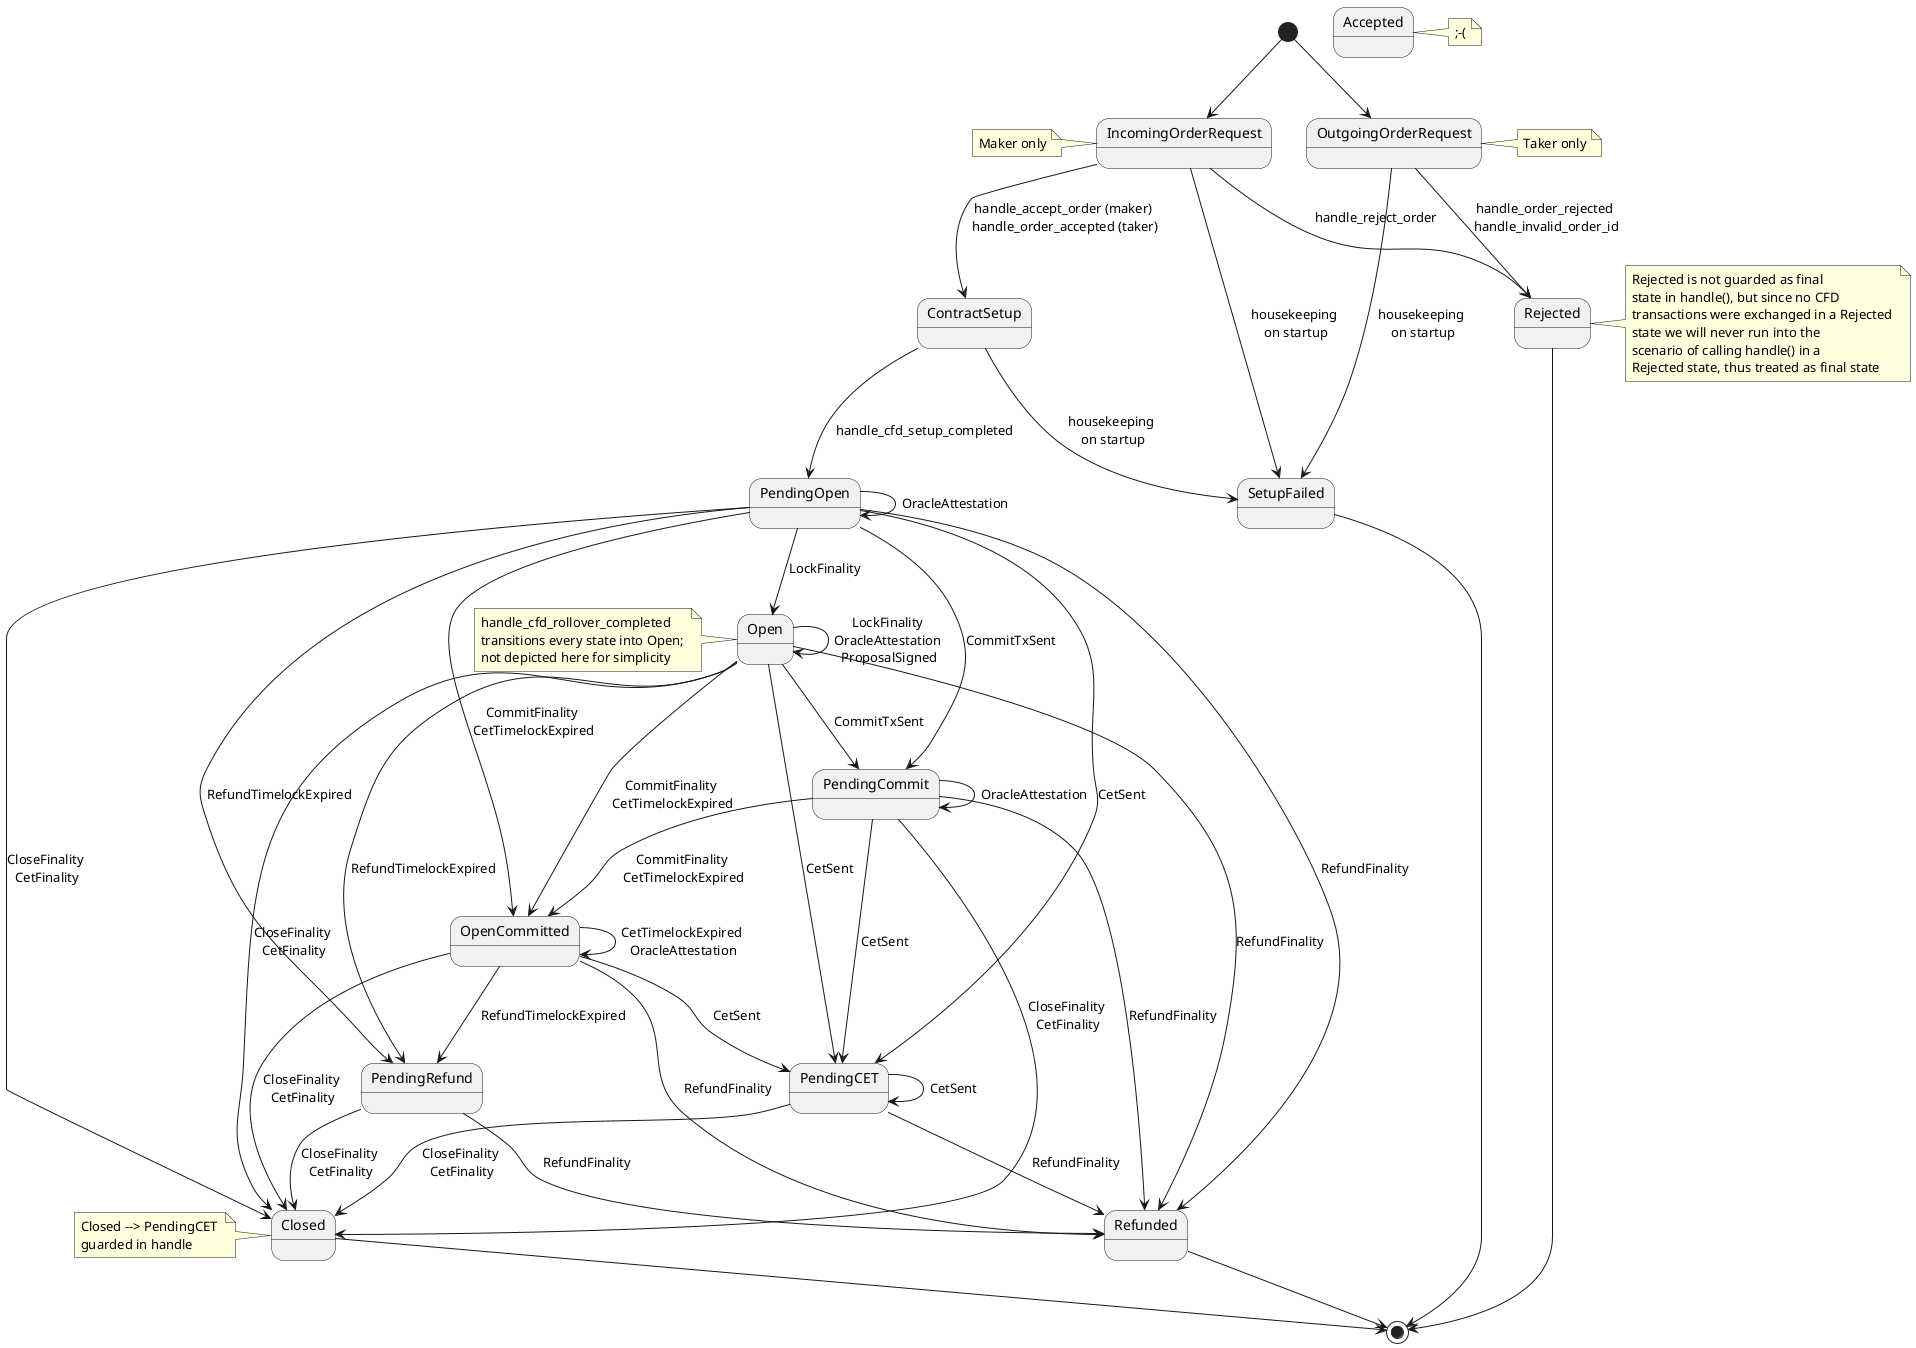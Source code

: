 @startuml
[*] --> OutgoingOrderRequest
note right of OutgoingOrderRequest: Taker only
[*] --> IncomingOrderRequest
note left of IncomingOrderRequest: Maker only

OutgoingOrderRequest --> SetupFailed: housekeeping \non startup
IncomingOrderRequest --> SetupFailed: housekeeping \non startup
ContractSetup --> SetupFailed: housekeeping \non startup

state Accepted
note right of Accepted: ;-(

IncomingOrderRequest --> ContractSetup: handle_accept_order (maker) \nhandle_order_accepted (taker)

OutgoingOrderRequest --> Rejected: handle_order_rejected \nhandle_invalid_order_id
IncomingOrderRequest --> Rejected: handle_reject_order

Open --> PendingCommit: CommitTxSent
PendingOpen --> PendingCommit: CommitTxSent

PendingOpen --> Closed: CloseFinality \nCetFinality
Open --> Closed: CloseFinality \nCetFinality
PendingCommit --> Closed: CloseFinality \nCetFinality
OpenCommitted --> Closed: CloseFinality \nCetFinality
PendingCET --> Closed: CloseFinality \nCetFinality
PendingRefund --> Closed: CloseFinality \nCetFinality

PendingOpen --> Open: LockFinality
Open --> Open: LockFinality \nOracleAttestation \nProposalSigned
note left of Open: handle_cfd_rollover_completed \ntransitions every state into Open; \nnot depicted here for simplicity

PendingOpen --> PendingOpen: OracleAttestation
ContractSetup --> PendingOpen: handle_cfd_setup_completed

PendingCommit --> PendingCommit: OracleAttestation

PendingOpen --> OpenCommitted: CommitFinality \nCetTimelockExpired
Open --> OpenCommitted: CommitFinality \nCetTimelockExpired
PendingCommit --> OpenCommitted: CommitFinality \nCetTimelockExpired
OpenCommitted --> OpenCommitted: CetTimelockExpired \nOracleAttestation

OpenCommitted --> PendingRefund: RefundTimelockExpired
Open --> PendingRefund: RefundTimelockExpired
PendingOpen --> PendingRefund: RefundTimelockExpired

PendingOpen --> Refunded: RefundFinality
Open --> Refunded: RefundFinality
PendingCommit --> Refunded: RefundFinality
OpenCommitted --> Refunded: RefundFinality
PendingCET --> Refunded: RefundFinality
PendingRefund --> Refunded: RefundFinality

PendingOpen --> PendingCET: CetSent
Open --> PendingCET: CetSent
PendingCommit --> PendingCET: CetSent
OpenCommitted --> PendingCET: CetSent
PendingCET --> PendingCET: CetSent
note left of Closed: Closed --> PendingCET \nguarded in handle

Closed --> [*]
SetupFailed --> [*]
Refunded --> [*]
Rejected --> [*]
note right of Rejected: Rejected is not guarded as final \nstate in handle(), but since no CFD \ntransactions were exchanged in a Rejected \nstate we will never run into the \nscenario of calling handle() in a \nRejected state, thus treated as final state

@enduml